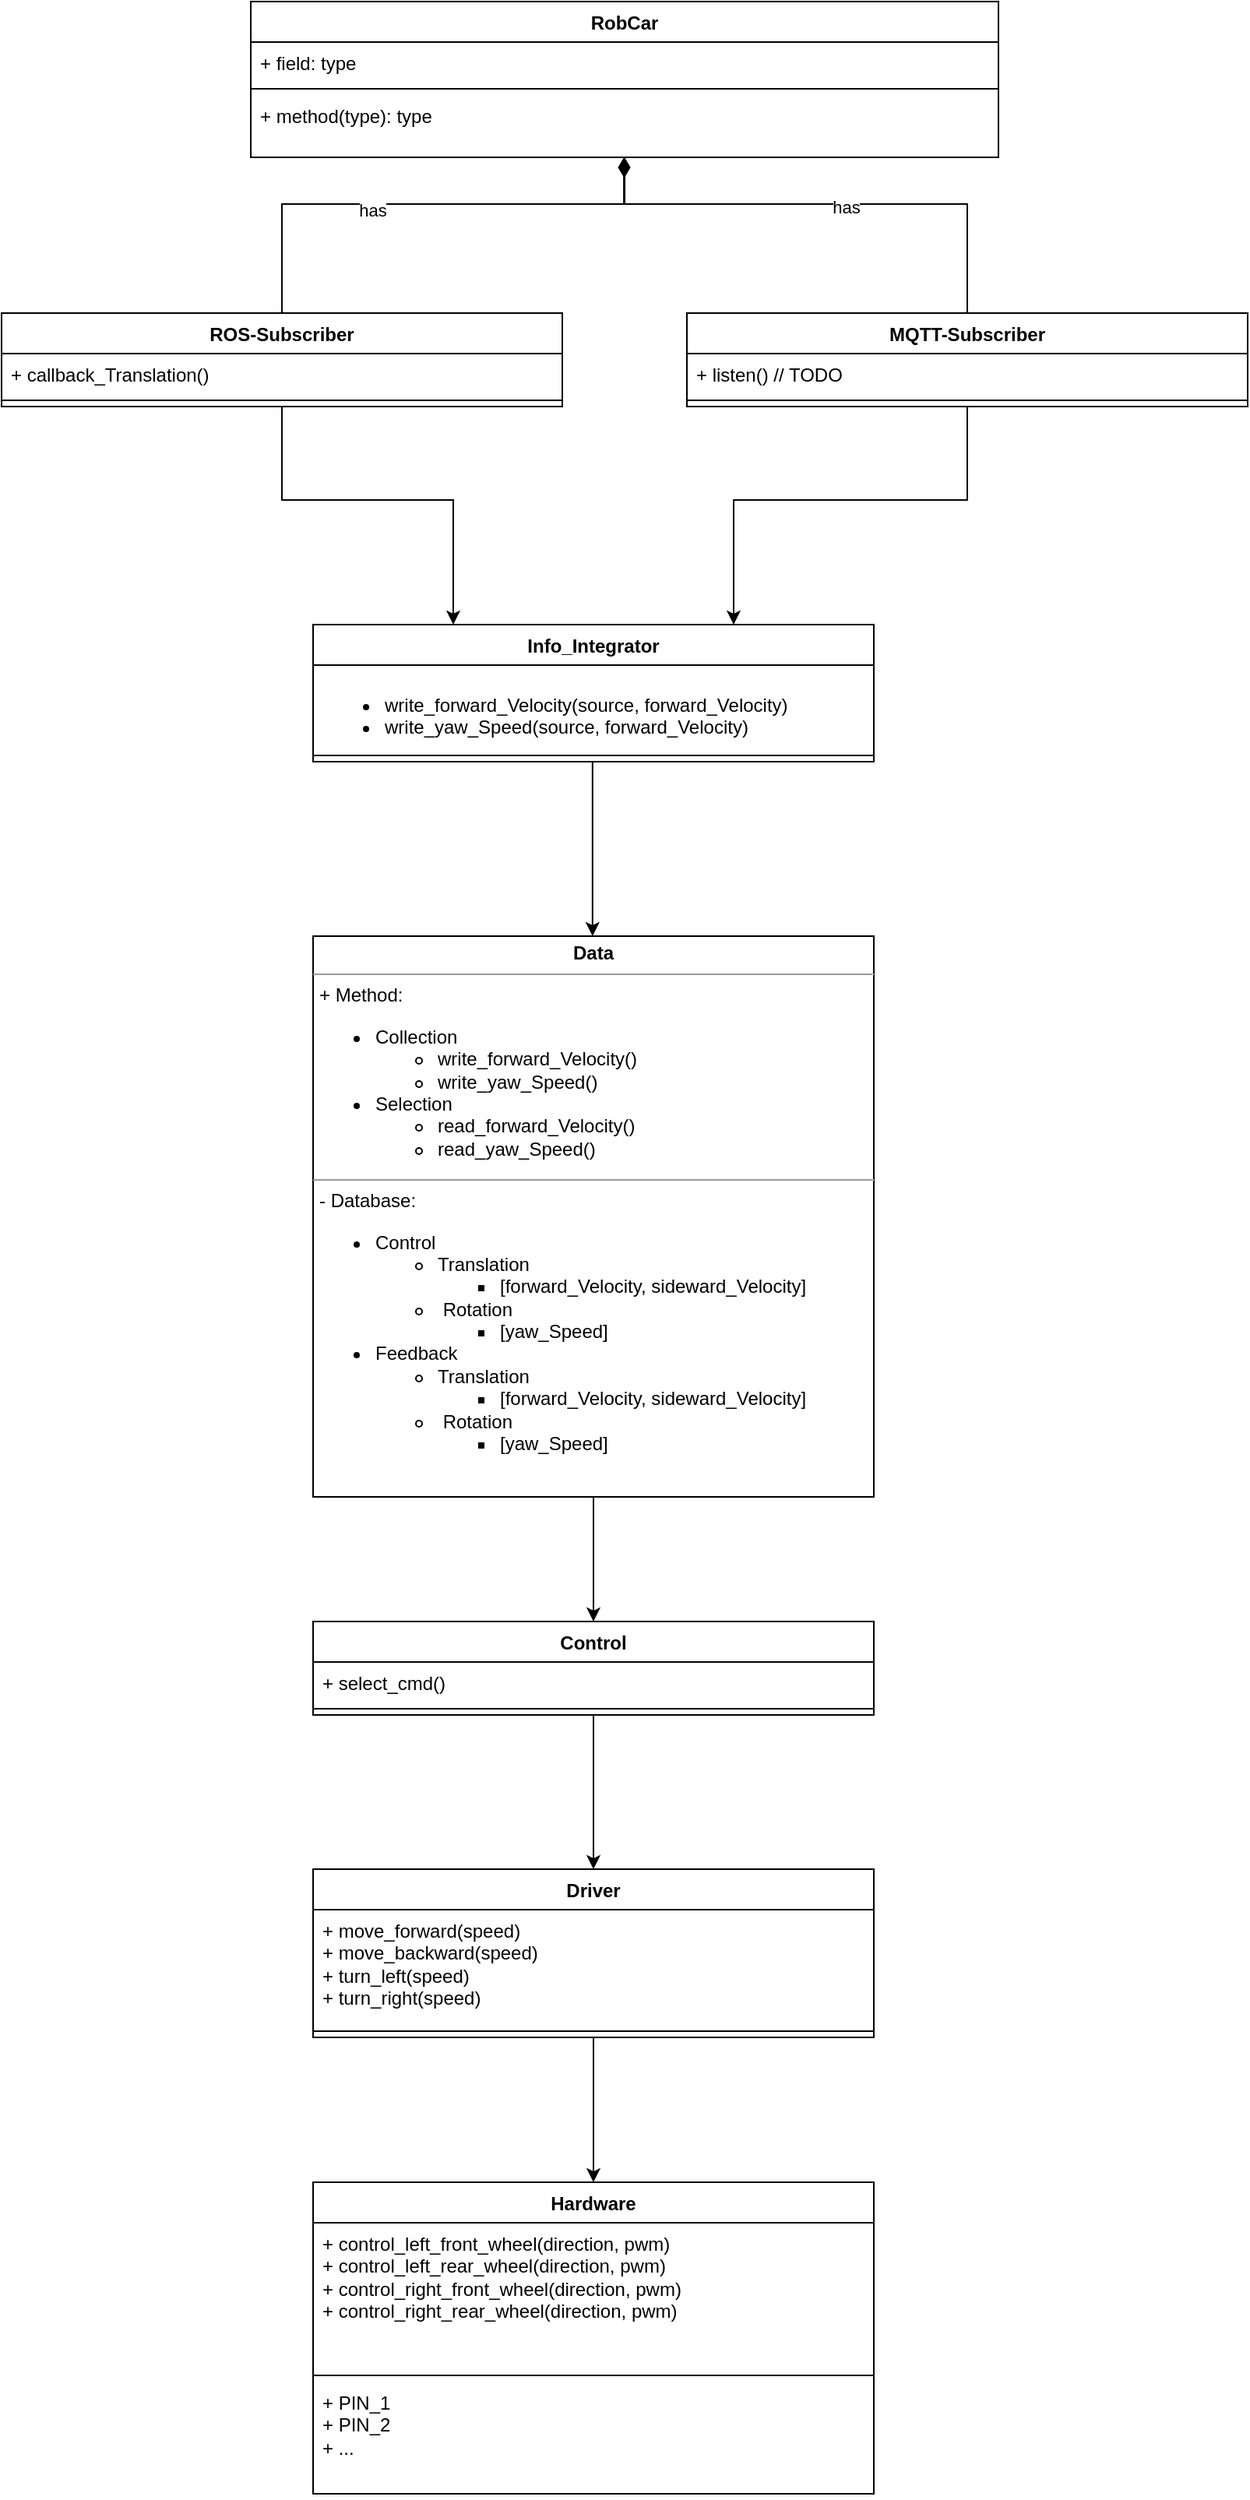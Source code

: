 <mxfile version="23.0.2" type="device">
  <diagram name="Page-1" id="Vw5gczLZUKuHrn777Z9E">
    <mxGraphModel dx="5805" dy="4113" grid="1" gridSize="10" guides="1" tooltips="1" connect="1" arrows="1" fold="1" page="1" pageScale="1" pageWidth="4681" pageHeight="3300" math="0" shadow="0">
      <root>
        <mxCell id="0" />
        <mxCell id="1" parent="0" />
        <mxCell id="FmFMdFOQEuTuhwzpyn7E-13" value="&lt;p style=&quot;margin:0px;margin-top:4px;text-align:center;&quot;&gt;&lt;b&gt;Data&lt;/b&gt;&lt;/p&gt;&lt;hr size=&quot;1&quot;&gt;&lt;p style=&quot;margin:0px;margin-left:4px;&quot;&gt;+ Method:&amp;nbsp;&lt;/p&gt;&lt;p style=&quot;margin:0px;margin-left:4px;&quot;&gt;&lt;/p&gt;&lt;ul&gt;&lt;li&gt;Collection&amp;nbsp;&lt;/li&gt;&lt;ul&gt;&lt;li style=&quot;border-color: var(--border-color);&quot;&gt;write_forward_Velocity()&amp;nbsp;&lt;/li&gt;&lt;li style=&quot;border-color: var(--border-color);&quot;&gt;write_yaw_Speed()&amp;nbsp;&lt;/li&gt;&lt;/ul&gt;&lt;li&gt;Selection&amp;nbsp;&lt;/li&gt;&lt;ul&gt;&lt;li style=&quot;border-color: var(--border-color);&quot;&gt;read_forward_Velocity()&amp;nbsp;&lt;/li&gt;&lt;li style=&quot;border-color: var(--border-color);&quot;&gt;read_yaw_Speed()&amp;nbsp;&lt;/li&gt;&lt;/ul&gt;&lt;/ul&gt;&lt;p&gt;&lt;/p&gt;&lt;hr size=&quot;1&quot;&gt;&lt;p style=&quot;margin:0px;margin-left:4px;&quot;&gt;- Database:&amp;nbsp;&lt;/p&gt;&lt;ul style=&quot;border-color: var(--border-color);&quot;&gt;&lt;li style=&quot;border-color: var(--border-color);&quot;&gt;Control&amp;nbsp;&lt;/li&gt;&lt;ul style=&quot;border-color: var(--border-color);&quot;&gt;&lt;li style=&quot;border-color: var(--border-color);&quot;&gt;Translation&amp;nbsp;&lt;/li&gt;&lt;ul style=&quot;border-color: var(--border-color);&quot;&gt;&lt;li style=&quot;border-color: var(--border-color);&quot;&gt;[forward_Velocity, sideward_Velocity]&amp;nbsp;&lt;/li&gt;&lt;/ul&gt;&lt;li style=&quot;border-color: var(--border-color);&quot;&gt;&amp;nbsp;Rotation&amp;nbsp;&lt;/li&gt;&lt;ul style=&quot;border-color: var(--border-color);&quot;&gt;&lt;li style=&quot;border-color: var(--border-color);&quot;&gt;[yaw_Speed]&amp;nbsp;&lt;/li&gt;&lt;/ul&gt;&lt;/ul&gt;&lt;li&gt;&lt;span style=&quot;background-color: initial;&quot;&gt;Feedback&amp;nbsp;&lt;/span&gt;&lt;br&gt;&lt;/li&gt;&lt;ul style=&quot;border-color: var(--border-color);&quot;&gt;&lt;li&gt;&lt;span style=&quot;background-color: initial;&quot;&gt;Translation&amp;nbsp;&lt;/span&gt;&lt;br&gt;&lt;/li&gt;&lt;ul style=&quot;border-color: var(--border-color);&quot;&gt;&lt;li style=&quot;border-color: var(--border-color);&quot;&gt;[forward_Velocity, sideward_Velocity]&amp;nbsp;&lt;/li&gt;&lt;/ul&gt;&lt;li&gt;&lt;span style=&quot;background-color: initial;&quot;&gt;&amp;nbsp;Rotation&amp;nbsp;&lt;/span&gt;&lt;br&gt;&lt;/li&gt;&lt;ul style=&quot;border-color: var(--border-color);&quot;&gt;&lt;li&gt;&lt;span style=&quot;background-color: initial;&quot;&gt;[yaw_Speed]&amp;nbsp;&lt;/span&gt;&lt;br&gt;&lt;/li&gt;&lt;/ul&gt;&lt;/ul&gt;&lt;/ul&gt;" style="verticalAlign=top;align=left;overflow=fill;fontSize=12;fontFamily=Helvetica;html=1;whiteSpace=wrap;" parent="1" vertex="1">
          <mxGeometry x="40" y="480" width="360" height="360" as="geometry" />
        </mxCell>
        <mxCell id="sMMD2c3NOCW7n8xG9AOf-1" value="RobCar" style="swimlane;fontStyle=1;align=center;verticalAlign=top;childLayout=stackLayout;horizontal=1;startSize=26;horizontalStack=0;resizeParent=1;resizeParentMax=0;resizeLast=0;collapsible=1;marginBottom=0;whiteSpace=wrap;html=1;" parent="1" vertex="1">
          <mxGeometry y="-120" width="480" height="100" as="geometry" />
        </mxCell>
        <mxCell id="sMMD2c3NOCW7n8xG9AOf-2" value="+ field: type" style="text;strokeColor=none;fillColor=none;align=left;verticalAlign=top;spacingLeft=4;spacingRight=4;overflow=hidden;rotatable=0;points=[[0,0.5],[1,0.5]];portConstraint=eastwest;whiteSpace=wrap;html=1;" parent="sMMD2c3NOCW7n8xG9AOf-1" vertex="1">
          <mxGeometry y="26" width="480" height="26" as="geometry" />
        </mxCell>
        <mxCell id="sMMD2c3NOCW7n8xG9AOf-3" value="" style="line;strokeWidth=1;fillColor=none;align=left;verticalAlign=middle;spacingTop=-1;spacingLeft=3;spacingRight=3;rotatable=0;labelPosition=right;points=[];portConstraint=eastwest;strokeColor=inherit;" parent="sMMD2c3NOCW7n8xG9AOf-1" vertex="1">
          <mxGeometry y="52" width="480" height="8" as="geometry" />
        </mxCell>
        <mxCell id="sMMD2c3NOCW7n8xG9AOf-4" value="+ method(type): type" style="text;strokeColor=none;fillColor=none;align=left;verticalAlign=top;spacingLeft=4;spacingRight=4;overflow=hidden;rotatable=0;points=[[0,0.5],[1,0.5]];portConstraint=eastwest;whiteSpace=wrap;html=1;" parent="sMMD2c3NOCW7n8xG9AOf-1" vertex="1">
          <mxGeometry y="60" width="480" height="40" as="geometry" />
        </mxCell>
        <mxCell id="sMMD2c3NOCW7n8xG9AOf-13" value="ROS-Subscriber" style="swimlane;fontStyle=1;align=center;verticalAlign=top;childLayout=stackLayout;horizontal=1;startSize=26;horizontalStack=0;resizeParent=1;resizeParentMax=0;resizeLast=0;collapsible=1;marginBottom=0;whiteSpace=wrap;html=1;" parent="1" vertex="1">
          <mxGeometry x="-160" y="80" width="360" height="60" as="geometry" />
        </mxCell>
        <mxCell id="sMMD2c3NOCW7n8xG9AOf-14" value="+ callback_Translation()&amp;nbsp;&lt;br&gt;" style="text;strokeColor=none;fillColor=none;align=left;verticalAlign=top;spacingLeft=4;spacingRight=4;overflow=hidden;rotatable=0;points=[[0,0.5],[1,0.5]];portConstraint=eastwest;whiteSpace=wrap;html=1;" parent="sMMD2c3NOCW7n8xG9AOf-13" vertex="1">
          <mxGeometry y="26" width="360" height="26" as="geometry" />
        </mxCell>
        <mxCell id="sMMD2c3NOCW7n8xG9AOf-15" value="" style="line;strokeWidth=1;fillColor=none;align=left;verticalAlign=middle;spacingTop=-1;spacingLeft=3;spacingRight=3;rotatable=0;labelPosition=right;points=[];portConstraint=eastwest;strokeColor=inherit;" parent="sMMD2c3NOCW7n8xG9AOf-13" vertex="1">
          <mxGeometry y="52" width="360" height="8" as="geometry" />
        </mxCell>
        <mxCell id="sMMD2c3NOCW7n8xG9AOf-17" value="" style="endArrow=classic;html=1;rounded=0;exitX=0.5;exitY=1;exitDx=0;exitDy=0;exitPerimeter=0;entryX=0.25;entryY=0;entryDx=0;entryDy=0;" parent="1" source="sMMD2c3NOCW7n8xG9AOf-15" target="sMMD2c3NOCW7n8xG9AOf-47" edge="1">
          <mxGeometry width="50" height="50" relative="1" as="geometry">
            <mxPoint x="320" y="250" as="sourcePoint" />
            <mxPoint x="370" y="200" as="targetPoint" />
            <Array as="points">
              <mxPoint x="20" y="200" />
              <mxPoint x="130" y="200" />
            </Array>
          </mxGeometry>
        </mxCell>
        <mxCell id="sMMD2c3NOCW7n8xG9AOf-18" value="MQTT-Subscriber" style="swimlane;fontStyle=1;align=center;verticalAlign=top;childLayout=stackLayout;horizontal=1;startSize=26;horizontalStack=0;resizeParent=1;resizeParentMax=0;resizeLast=0;collapsible=1;marginBottom=0;whiteSpace=wrap;html=1;" parent="1" vertex="1">
          <mxGeometry x="280" y="80" width="360" height="60" as="geometry" />
        </mxCell>
        <mxCell id="sMMD2c3NOCW7n8xG9AOf-19" value="+ listen() // TODO" style="text;strokeColor=none;fillColor=none;align=left;verticalAlign=top;spacingLeft=4;spacingRight=4;overflow=hidden;rotatable=0;points=[[0,0.5],[1,0.5]];portConstraint=eastwest;whiteSpace=wrap;html=1;" parent="sMMD2c3NOCW7n8xG9AOf-18" vertex="1">
          <mxGeometry y="26" width="360" height="26" as="geometry" />
        </mxCell>
        <mxCell id="sMMD2c3NOCW7n8xG9AOf-20" value="" style="line;strokeWidth=1;fillColor=none;align=left;verticalAlign=middle;spacingTop=-1;spacingLeft=3;spacingRight=3;rotatable=0;labelPosition=right;points=[];portConstraint=eastwest;strokeColor=inherit;" parent="sMMD2c3NOCW7n8xG9AOf-18" vertex="1">
          <mxGeometry y="52" width="360" height="8" as="geometry" />
        </mxCell>
        <mxCell id="sMMD2c3NOCW7n8xG9AOf-21" value="" style="endArrow=classic;html=1;rounded=0;entryX=0.75;entryY=0;entryDx=0;entryDy=0;exitX=0.5;exitY=1;exitDx=0;exitDy=0;" parent="1" source="sMMD2c3NOCW7n8xG9AOf-18" target="sMMD2c3NOCW7n8xG9AOf-47" edge="1">
          <mxGeometry width="50" height="50" relative="1" as="geometry">
            <mxPoint x="180" y="280" as="sourcePoint" />
            <mxPoint x="230" y="230" as="targetPoint" />
            <Array as="points">
              <mxPoint x="460" y="200" />
              <mxPoint x="310" y="200" />
            </Array>
          </mxGeometry>
        </mxCell>
        <mxCell id="sMMD2c3NOCW7n8xG9AOf-23" value="" style="html=1;startArrow=diamondThin;startFill=1;edgeStyle=elbowEdgeStyle;elbow=vertical;startSize=10;endArrow=none;endFill=0;rounded=0;entryX=0.5;entryY=0;entryDx=0;entryDy=0;exitX=0.499;exitY=0.999;exitDx=0;exitDy=0;exitPerimeter=0;" parent="1" source="sMMD2c3NOCW7n8xG9AOf-4" target="sMMD2c3NOCW7n8xG9AOf-13" edge="1">
          <mxGeometry width="160" relative="1" as="geometry">
            <mxPoint x="240" y="-10" as="sourcePoint" />
            <mxPoint x="300" y="90" as="targetPoint" />
            <Array as="points">
              <mxPoint x="120" y="10" />
            </Array>
          </mxGeometry>
        </mxCell>
        <mxCell id="sMMD2c3NOCW7n8xG9AOf-35" value="has" style="edgeLabel;html=1;align=center;verticalAlign=middle;resizable=0;points=[];" parent="sMMD2c3NOCW7n8xG9AOf-23" vertex="1" connectable="0">
          <mxGeometry x="0.197" y="4" relative="1" as="geometry">
            <mxPoint as="offset" />
          </mxGeometry>
        </mxCell>
        <mxCell id="sMMD2c3NOCW7n8xG9AOf-24" value="" style="html=1;startArrow=diamondThin;startFill=1;edgeStyle=elbowEdgeStyle;elbow=vertical;startSize=10;endArrow=none;endFill=0;rounded=0;" parent="1" edge="1">
          <mxGeometry width="160" relative="1" as="geometry">
            <mxPoint x="240" y="-20" as="sourcePoint" />
            <mxPoint x="460" y="80" as="targetPoint" />
            <Array as="points">
              <mxPoint x="340" y="10" />
            </Array>
          </mxGeometry>
        </mxCell>
        <mxCell id="sMMD2c3NOCW7n8xG9AOf-33" value="has" style="edgeLabel;html=1;align=center;verticalAlign=middle;resizable=0;points=[];" parent="sMMD2c3NOCW7n8xG9AOf-24" vertex="1" connectable="0">
          <mxGeometry x="0.072" y="-2" relative="1" as="geometry">
            <mxPoint as="offset" />
          </mxGeometry>
        </mxCell>
        <mxCell id="sMMD2c3NOCW7n8xG9AOf-36" value="Driver" style="swimlane;fontStyle=1;align=center;verticalAlign=top;childLayout=stackLayout;horizontal=1;startSize=26;horizontalStack=0;resizeParent=1;resizeParentMax=0;resizeLast=0;collapsible=1;marginBottom=0;whiteSpace=wrap;html=1;" parent="1" vertex="1">
          <mxGeometry x="40" y="1079" width="360" height="108" as="geometry" />
        </mxCell>
        <mxCell id="sMMD2c3NOCW7n8xG9AOf-37" value="+ move_forward(speed)&amp;nbsp;&lt;br&gt;+ move_backward(speed)&amp;nbsp;&lt;br&gt;+ turn_left(speed)&amp;nbsp;&lt;br&gt;+ turn_right(speed)&amp;nbsp;" style="text;strokeColor=none;fillColor=none;align=left;verticalAlign=top;spacingLeft=4;spacingRight=4;overflow=hidden;rotatable=0;points=[[0,0.5],[1,0.5]];portConstraint=eastwest;whiteSpace=wrap;html=1;" parent="sMMD2c3NOCW7n8xG9AOf-36" vertex="1">
          <mxGeometry y="26" width="360" height="74" as="geometry" />
        </mxCell>
        <mxCell id="sMMD2c3NOCW7n8xG9AOf-38" value="" style="line;strokeWidth=1;fillColor=none;align=left;verticalAlign=middle;spacingTop=-1;spacingLeft=3;spacingRight=3;rotatable=0;labelPosition=right;points=[];portConstraint=eastwest;strokeColor=inherit;" parent="sMMD2c3NOCW7n8xG9AOf-36" vertex="1">
          <mxGeometry y="100" width="360" height="8" as="geometry" />
        </mxCell>
        <mxCell id="sMMD2c3NOCW7n8xG9AOf-42" value="Hardware" style="swimlane;fontStyle=1;align=center;verticalAlign=top;childLayout=stackLayout;horizontal=1;startSize=26;horizontalStack=0;resizeParent=1;resizeParentMax=0;resizeLast=0;collapsible=1;marginBottom=0;whiteSpace=wrap;html=1;" parent="1" vertex="1">
          <mxGeometry x="40" y="1280" width="360" height="200" as="geometry" />
        </mxCell>
        <mxCell id="sMMD2c3NOCW7n8xG9AOf-43" value="+ control_left_front_wheel(direction, pwm)&amp;nbsp;&lt;br&gt;+ control_left_rear_wheel(direction, pwm)&amp;nbsp;&lt;br&gt;+ control_right_front_wheel(direction, pwm)&amp;nbsp;&lt;br&gt;+ control_right_rear_wheel(direction, pwm)&amp;nbsp;" style="text;strokeColor=none;fillColor=none;align=left;verticalAlign=top;spacingLeft=4;spacingRight=4;overflow=hidden;rotatable=0;points=[[0,0.5],[1,0.5]];portConstraint=eastwest;whiteSpace=wrap;html=1;" parent="sMMD2c3NOCW7n8xG9AOf-42" vertex="1">
          <mxGeometry y="26" width="360" height="94" as="geometry" />
        </mxCell>
        <mxCell id="sMMD2c3NOCW7n8xG9AOf-44" value="" style="line;strokeWidth=1;fillColor=none;align=left;verticalAlign=middle;spacingTop=-1;spacingLeft=3;spacingRight=3;rotatable=0;labelPosition=right;points=[];portConstraint=eastwest;strokeColor=inherit;" parent="sMMD2c3NOCW7n8xG9AOf-42" vertex="1">
          <mxGeometry y="120" width="360" height="8" as="geometry" />
        </mxCell>
        <mxCell id="sMMD2c3NOCW7n8xG9AOf-45" value="+ PIN_1&amp;nbsp;&lt;br&gt;+ PIN_2&amp;nbsp;&lt;br&gt;+ ..." style="text;strokeColor=none;fillColor=none;align=left;verticalAlign=top;spacingLeft=4;spacingRight=4;overflow=hidden;rotatable=0;points=[[0,0.5],[1,0.5]];portConstraint=eastwest;whiteSpace=wrap;html=1;" parent="sMMD2c3NOCW7n8xG9AOf-42" vertex="1">
          <mxGeometry y="128" width="360" height="72" as="geometry" />
        </mxCell>
        <mxCell id="sMMD2c3NOCW7n8xG9AOf-47" value="Info_Integrator" style="swimlane;fontStyle=1;align=center;verticalAlign=top;childLayout=stackLayout;horizontal=1;startSize=26;horizontalStack=0;resizeParent=1;resizeParentMax=0;resizeLast=0;collapsible=1;marginBottom=0;whiteSpace=wrap;html=1;" parent="1" vertex="1">
          <mxGeometry x="40" y="280" width="360" height="88" as="geometry" />
        </mxCell>
        <mxCell id="sMMD2c3NOCW7n8xG9AOf-48" value="&lt;ul style=&quot;border-color: var(--border-color);&quot;&gt;&lt;li style=&quot;border-color: var(--border-color);&quot;&gt;write_forward_Velocity(source, forward_Velocity)&amp;nbsp;&lt;/li&gt;&lt;li style=&quot;border-color: var(--border-color);&quot;&gt;write_yaw_Speed(source, forward_Velocity)&amp;nbsp;&lt;/li&gt;&lt;/ul&gt;" style="text;strokeColor=none;fillColor=none;align=left;verticalAlign=top;spacingLeft=4;spacingRight=4;overflow=hidden;rotatable=0;points=[[0,0.5],[1,0.5]];portConstraint=eastwest;whiteSpace=wrap;html=1;" parent="sMMD2c3NOCW7n8xG9AOf-47" vertex="1">
          <mxGeometry y="26" width="360" height="54" as="geometry" />
        </mxCell>
        <mxCell id="sMMD2c3NOCW7n8xG9AOf-49" value="" style="line;strokeWidth=1;fillColor=none;align=left;verticalAlign=middle;spacingTop=-1;spacingLeft=3;spacingRight=3;rotatable=0;labelPosition=right;points=[];portConstraint=eastwest;strokeColor=inherit;" parent="sMMD2c3NOCW7n8xG9AOf-47" vertex="1">
          <mxGeometry y="80" width="360" height="8" as="geometry" />
        </mxCell>
        <mxCell id="sMMD2c3NOCW7n8xG9AOf-50" value="" style="endArrow=classic;html=1;rounded=0;exitX=0.25;exitY=1;exitDx=0;exitDy=0;entryX=0.25;entryY=0;entryDx=0;entryDy=0;" parent="1" edge="1">
          <mxGeometry width="50" height="50" relative="1" as="geometry">
            <mxPoint x="219.41" y="368" as="sourcePoint" />
            <mxPoint x="219.41" y="480" as="targetPoint" />
          </mxGeometry>
        </mxCell>
        <mxCell id="sMMD2c3NOCW7n8xG9AOf-52" value="Control" style="swimlane;fontStyle=1;align=center;verticalAlign=top;childLayout=stackLayout;horizontal=1;startSize=26;horizontalStack=0;resizeParent=1;resizeParentMax=0;resizeLast=0;collapsible=1;marginBottom=0;whiteSpace=wrap;html=1;" parent="1" vertex="1">
          <mxGeometry x="40" y="920" width="360" height="60" as="geometry" />
        </mxCell>
        <mxCell id="sMMD2c3NOCW7n8xG9AOf-53" value="+ select_cmd()&amp;nbsp;" style="text;strokeColor=none;fillColor=none;align=left;verticalAlign=top;spacingLeft=4;spacingRight=4;overflow=hidden;rotatable=0;points=[[0,0.5],[1,0.5]];portConstraint=eastwest;whiteSpace=wrap;html=1;" parent="sMMD2c3NOCW7n8xG9AOf-52" vertex="1">
          <mxGeometry y="26" width="360" height="26" as="geometry" />
        </mxCell>
        <mxCell id="sMMD2c3NOCW7n8xG9AOf-54" value="" style="line;strokeWidth=1;fillColor=none;align=left;verticalAlign=middle;spacingTop=-1;spacingLeft=3;spacingRight=3;rotatable=0;labelPosition=right;points=[];portConstraint=eastwest;strokeColor=inherit;" parent="sMMD2c3NOCW7n8xG9AOf-52" vertex="1">
          <mxGeometry y="52" width="360" height="8" as="geometry" />
        </mxCell>
        <mxCell id="sMMD2c3NOCW7n8xG9AOf-56" value="" style="endArrow=classic;html=1;rounded=0;exitX=0.5;exitY=1;exitDx=0;exitDy=0;entryX=0.5;entryY=0;entryDx=0;entryDy=0;" parent="1" source="FmFMdFOQEuTuhwzpyn7E-13" target="sMMD2c3NOCW7n8xG9AOf-52" edge="1">
          <mxGeometry width="50" height="50" relative="1" as="geometry">
            <mxPoint x="230" y="930" as="sourcePoint" />
            <mxPoint x="280" y="880" as="targetPoint" />
          </mxGeometry>
        </mxCell>
        <mxCell id="sMMD2c3NOCW7n8xG9AOf-57" value="" style="endArrow=classic;html=1;rounded=0;exitX=0.5;exitY=1;exitDx=0;exitDy=0;entryX=0.5;entryY=0;entryDx=0;entryDy=0;" parent="1" source="sMMD2c3NOCW7n8xG9AOf-52" target="sMMD2c3NOCW7n8xG9AOf-36" edge="1">
          <mxGeometry width="50" height="50" relative="1" as="geometry">
            <mxPoint x="230" y="1080" as="sourcePoint" />
            <mxPoint x="280" y="1030" as="targetPoint" />
          </mxGeometry>
        </mxCell>
        <mxCell id="iodTsMTcqqKTP-C0P_Uj-1" value="" style="endArrow=classic;html=1;rounded=0;exitX=0.5;exitY=1;exitDx=0;exitDy=0;" parent="1" source="sMMD2c3NOCW7n8xG9AOf-36" target="sMMD2c3NOCW7n8xG9AOf-42" edge="1">
          <mxGeometry width="50" height="50" relative="1" as="geometry">
            <mxPoint x="290" y="1210" as="sourcePoint" />
            <mxPoint x="340" y="1160" as="targetPoint" />
          </mxGeometry>
        </mxCell>
      </root>
    </mxGraphModel>
  </diagram>
</mxfile>
